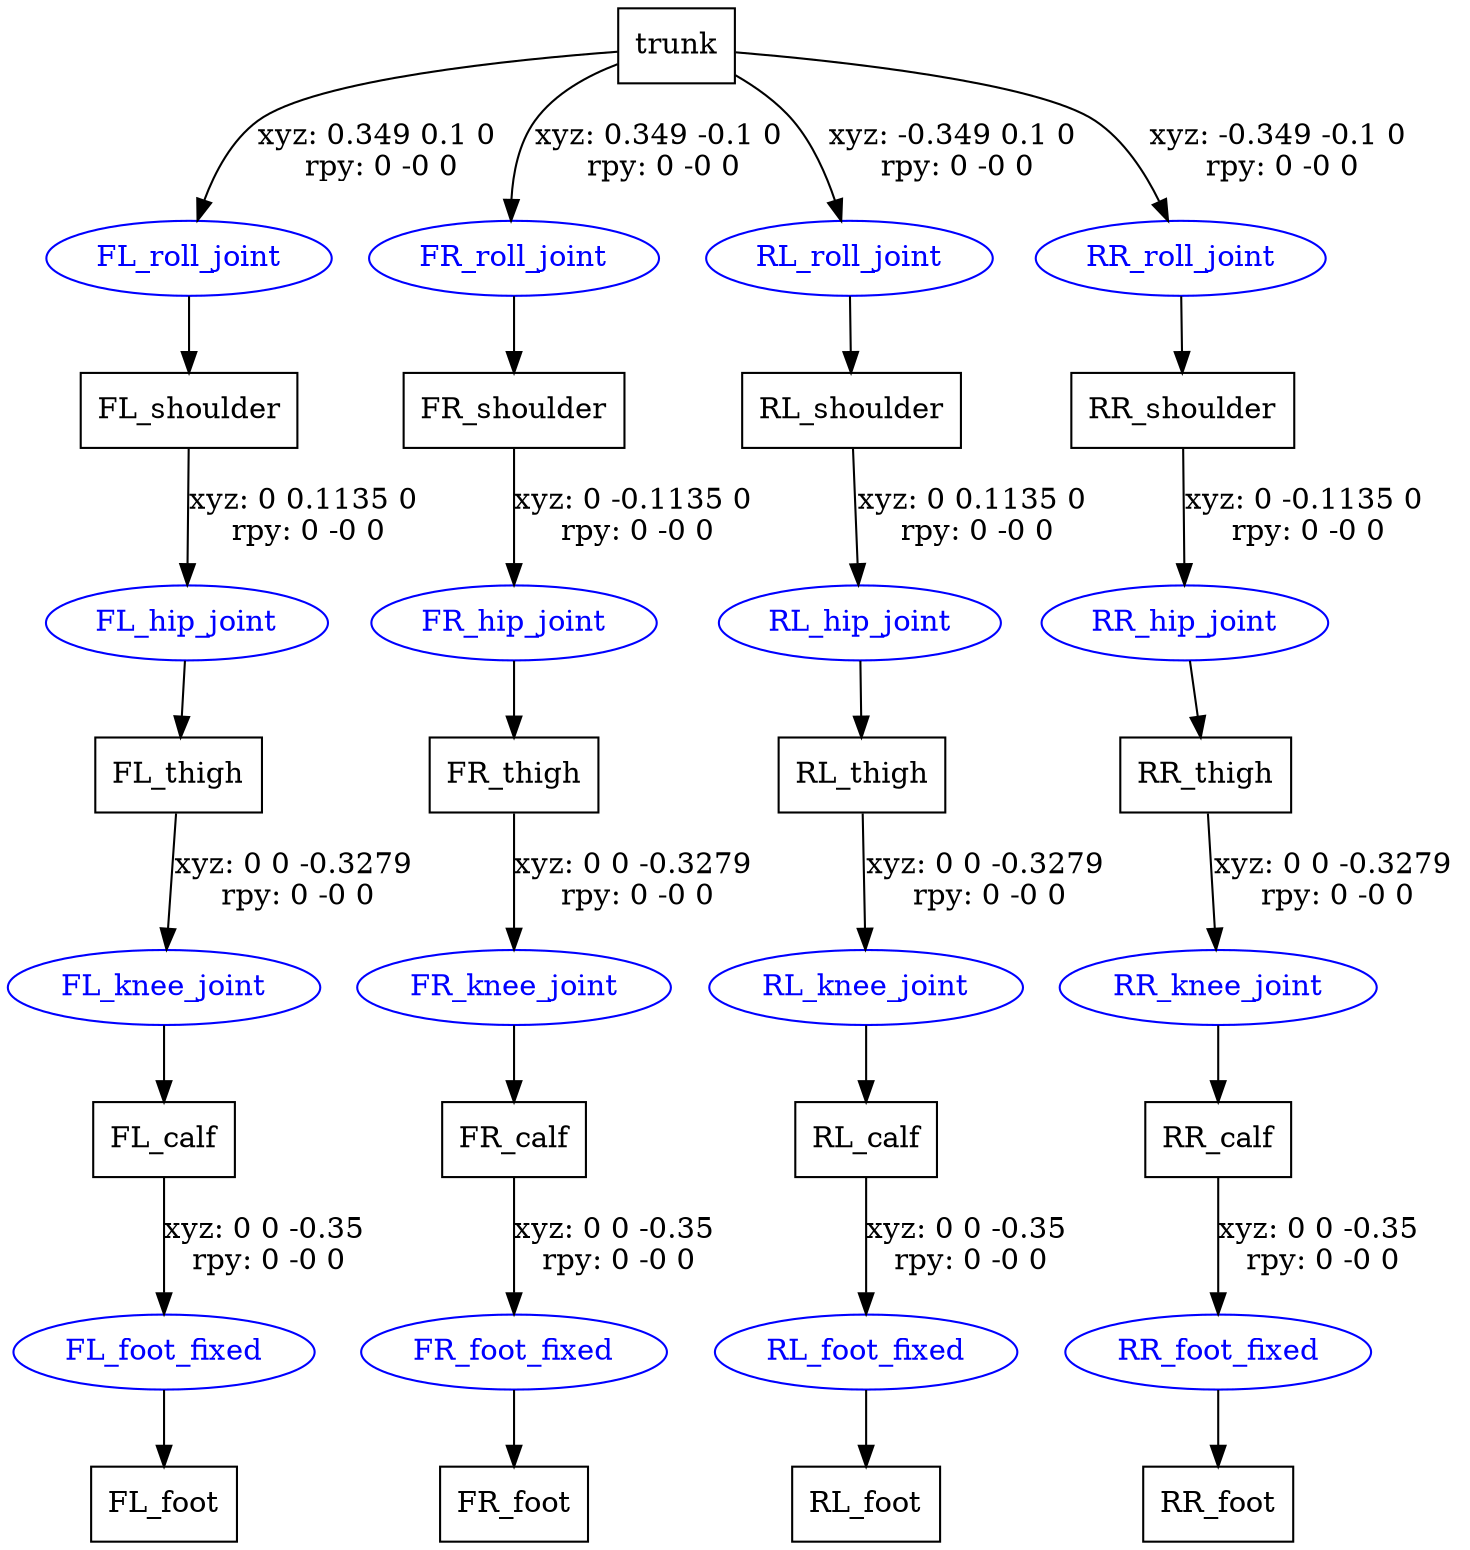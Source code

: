 digraph G {
node [shape=box];
"trunk" [label="trunk"];
"FL_shoulder" [label="FL_shoulder"];
"FL_thigh" [label="FL_thigh"];
"FL_calf" [label="FL_calf"];
"FL_foot" [label="FL_foot"];
"FR_shoulder" [label="FR_shoulder"];
"FR_thigh" [label="FR_thigh"];
"FR_calf" [label="FR_calf"];
"FR_foot" [label="FR_foot"];
"RL_shoulder" [label="RL_shoulder"];
"RL_thigh" [label="RL_thigh"];
"RL_calf" [label="RL_calf"];
"RL_foot" [label="RL_foot"];
"RR_shoulder" [label="RR_shoulder"];
"RR_thigh" [label="RR_thigh"];
"RR_calf" [label="RR_calf"];
"RR_foot" [label="RR_foot"];
node [shape=ellipse, color=blue, fontcolor=blue];
"trunk" -> "FL_roll_joint" [label="xyz: 0.349 0.1 0 \nrpy: 0 -0 0"]
"FL_roll_joint" -> "FL_shoulder"
"FL_shoulder" -> "FL_hip_joint" [label="xyz: 0 0.1135 0 \nrpy: 0 -0 0"]
"FL_hip_joint" -> "FL_thigh"
"FL_thigh" -> "FL_knee_joint" [label="xyz: 0 0 -0.3279 \nrpy: 0 -0 0"]
"FL_knee_joint" -> "FL_calf"
"FL_calf" -> "FL_foot_fixed" [label="xyz: 0 0 -0.35 \nrpy: 0 -0 0"]
"FL_foot_fixed" -> "FL_foot"
"trunk" -> "FR_roll_joint" [label="xyz: 0.349 -0.1 0 \nrpy: 0 -0 0"]
"FR_roll_joint" -> "FR_shoulder"
"FR_shoulder" -> "FR_hip_joint" [label="xyz: 0 -0.1135 0 \nrpy: 0 -0 0"]
"FR_hip_joint" -> "FR_thigh"
"FR_thigh" -> "FR_knee_joint" [label="xyz: 0 0 -0.3279 \nrpy: 0 -0 0"]
"FR_knee_joint" -> "FR_calf"
"FR_calf" -> "FR_foot_fixed" [label="xyz: 0 0 -0.35 \nrpy: 0 -0 0"]
"FR_foot_fixed" -> "FR_foot"
"trunk" -> "RL_roll_joint" [label="xyz: -0.349 0.1 0 \nrpy: 0 -0 0"]
"RL_roll_joint" -> "RL_shoulder"
"RL_shoulder" -> "RL_hip_joint" [label="xyz: 0 0.1135 0 \nrpy: 0 -0 0"]
"RL_hip_joint" -> "RL_thigh"
"RL_thigh" -> "RL_knee_joint" [label="xyz: 0 0 -0.3279 \nrpy: 0 -0 0"]
"RL_knee_joint" -> "RL_calf"
"RL_calf" -> "RL_foot_fixed" [label="xyz: 0 0 -0.35 \nrpy: 0 -0 0"]
"RL_foot_fixed" -> "RL_foot"
"trunk" -> "RR_roll_joint" [label="xyz: -0.349 -0.1 0 \nrpy: 0 -0 0"]
"RR_roll_joint" -> "RR_shoulder"
"RR_shoulder" -> "RR_hip_joint" [label="xyz: 0 -0.1135 0 \nrpy: 0 -0 0"]
"RR_hip_joint" -> "RR_thigh"
"RR_thigh" -> "RR_knee_joint" [label="xyz: 0 0 -0.3279 \nrpy: 0 -0 0"]
"RR_knee_joint" -> "RR_calf"
"RR_calf" -> "RR_foot_fixed" [label="xyz: 0 0 -0.35 \nrpy: 0 -0 0"]
"RR_foot_fixed" -> "RR_foot"
}
